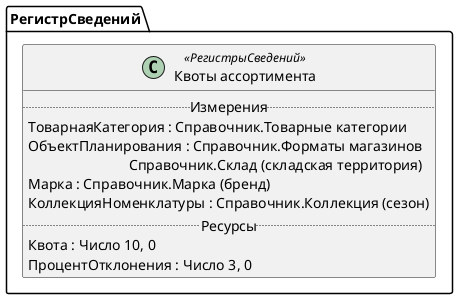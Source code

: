 ﻿@startuml КвотыАссортимента
'!include templates.wsd
'..\include templates.wsd
class РегистрСведений.КвотыАссортимента as "Квоты ассортимента" <<РегистрыСведений>>
{
..Измерения..
ТоварнаяКатегория : Справочник.Товарные категории
ОбъектПланирования : Справочник.Форматы магазинов\rСправочник.Склад (складская территория)
Марка : Справочник.Марка (бренд)
КоллекцияНоменклатуры : Справочник.Коллекция (сезон)
..Ресурсы..
Квота : Число 10, 0
ПроцентОтклонения : Число 3, 0
}
@enduml
